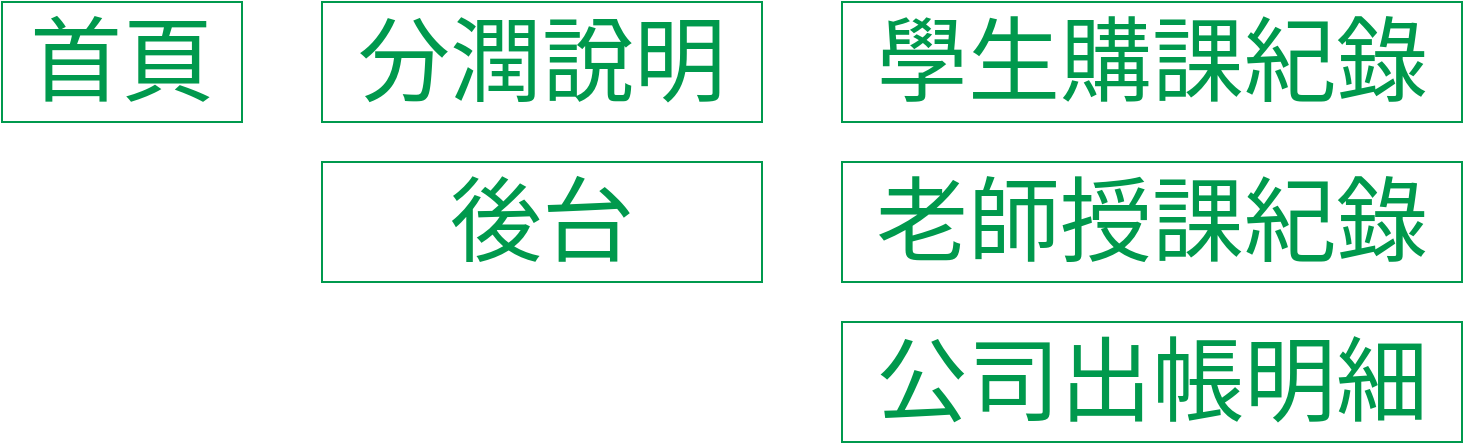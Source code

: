 <mxfile version="17.1.3" type="device"><diagram id="5eixCT4aslgIog5RmQju" name="Page-1"><mxGraphModel dx="1427" dy="677" grid="1" gridSize="10" guides="1" tooltips="1" connect="1" arrows="1" fold="1" page="1" pageScale="1" pageWidth="827" pageHeight="1169" math="0" shadow="0"><root><mxCell id="0"/><mxCell id="1" parent="0"/><mxCell id="GqN60aN1X3vMlWfZ3nAU-5" value="&lt;font color=&quot;#00994d&quot;&gt;首頁&lt;/font&gt;" style="rounded=0;whiteSpace=wrap;html=1;labelBackgroundColor=none;fontSize=46;fontColor=#0066CC;strokeColor=#00994D;fillColor=none;" vertex="1" parent="1"><mxGeometry x="20" y="30" width="120" height="60" as="geometry"/></mxCell><mxCell id="GqN60aN1X3vMlWfZ3nAU-6" value="分潤說明" style="rounded=0;whiteSpace=wrap;html=1;labelBackgroundColor=none;fontSize=46;fontColor=#00994D;strokeColor=#00994D;fillColor=none;" vertex="1" parent="1"><mxGeometry x="180" y="30" width="220" height="60" as="geometry"/></mxCell><mxCell id="GqN60aN1X3vMlWfZ3nAU-7" value="後台" style="rounded=0;whiteSpace=wrap;html=1;labelBackgroundColor=none;fontSize=46;fontColor=#00994D;strokeColor=#00994D;fillColor=none;" vertex="1" parent="1"><mxGeometry x="180" y="110" width="220" height="60" as="geometry"/></mxCell><mxCell id="GqN60aN1X3vMlWfZ3nAU-8" value="學生購課紀錄" style="rounded=0;whiteSpace=wrap;html=1;labelBackgroundColor=none;fontSize=46;fontColor=#00994D;strokeColor=#00994D;fillColor=none;" vertex="1" parent="1"><mxGeometry x="440" y="30" width="310" height="60" as="geometry"/></mxCell><mxCell id="GqN60aN1X3vMlWfZ3nAU-9" value="老師授課紀錄" style="rounded=0;whiteSpace=wrap;html=1;labelBackgroundColor=none;fontSize=46;fontColor=#00994D;strokeColor=#00994D;fillColor=none;" vertex="1" parent="1"><mxGeometry x="440" y="110" width="310" height="60" as="geometry"/></mxCell><mxCell id="GqN60aN1X3vMlWfZ3nAU-10" value="公司出帳明細" style="rounded=0;whiteSpace=wrap;html=1;labelBackgroundColor=none;fontSize=46;fontColor=#00994D;strokeColor=#00994D;fillColor=none;" vertex="1" parent="1"><mxGeometry x="440" y="190" width="310" height="60" as="geometry"/></mxCell></root></mxGraphModel></diagram></mxfile>